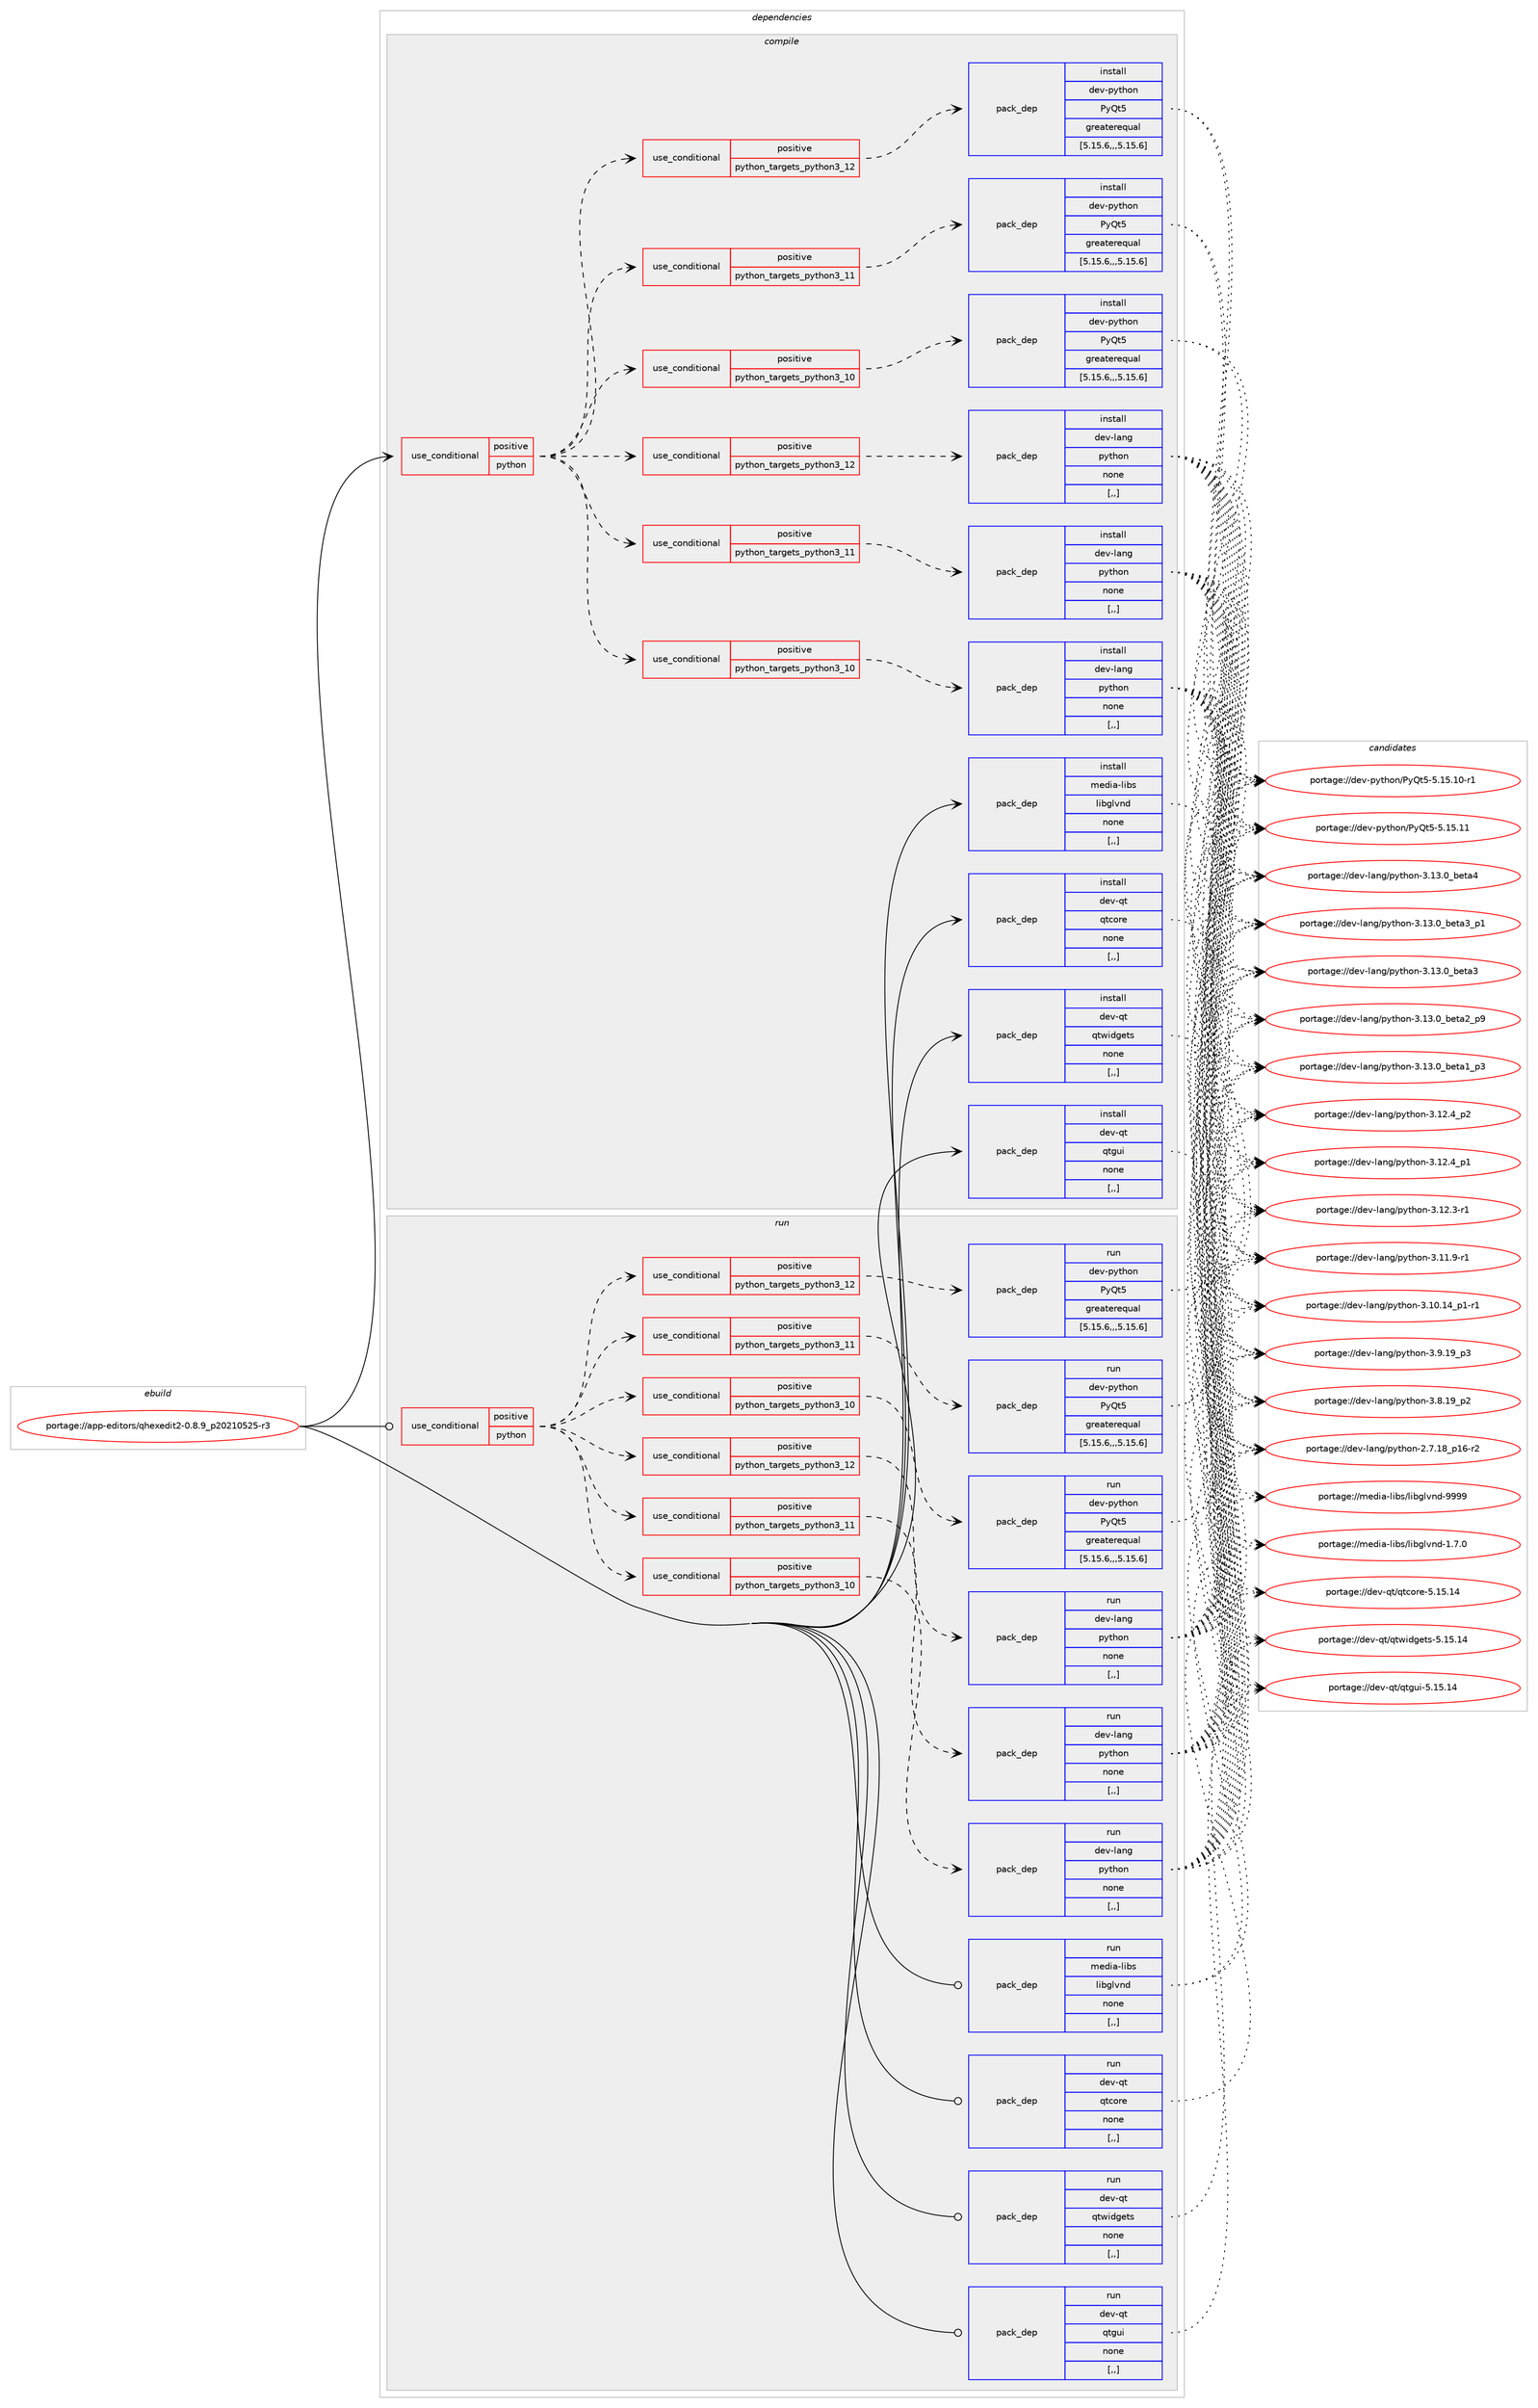 digraph prolog {

# *************
# Graph options
# *************

newrank=true;
concentrate=true;
compound=true;
graph [rankdir=LR,fontname=Helvetica,fontsize=10,ranksep=1.5];#, ranksep=2.5, nodesep=0.2];
edge  [arrowhead=vee];
node  [fontname=Helvetica,fontsize=10];

# **********
# The ebuild
# **********

subgraph cluster_leftcol {
color=gray;
label=<<i>ebuild</i>>;
id [label="portage://app-editors/qhexedit2-0.8.9_p20210525-r3", color=red, width=4, href="../app-editors/qhexedit2-0.8.9_p20210525-r3.svg"];
}

# ****************
# The dependencies
# ****************

subgraph cluster_midcol {
color=gray;
label=<<i>dependencies</i>>;
subgraph cluster_compile {
fillcolor="#eeeeee";
style=filled;
label=<<i>compile</i>>;
subgraph cond5599 {
dependency20417 [label=<<TABLE BORDER="0" CELLBORDER="1" CELLSPACING="0" CELLPADDING="4"><TR><TD ROWSPAN="3" CELLPADDING="10">use_conditional</TD></TR><TR><TD>positive</TD></TR><TR><TD>python</TD></TR></TABLE>>, shape=none, color=red];
subgraph cond5600 {
dependency20418 [label=<<TABLE BORDER="0" CELLBORDER="1" CELLSPACING="0" CELLPADDING="4"><TR><TD ROWSPAN="3" CELLPADDING="10">use_conditional</TD></TR><TR><TD>positive</TD></TR><TR><TD>python_targets_python3_10</TD></TR></TABLE>>, shape=none, color=red];
subgraph pack14691 {
dependency20419 [label=<<TABLE BORDER="0" CELLBORDER="1" CELLSPACING="0" CELLPADDING="4" WIDTH="220"><TR><TD ROWSPAN="6" CELLPADDING="30">pack_dep</TD></TR><TR><TD WIDTH="110">install</TD></TR><TR><TD>dev-lang</TD></TR><TR><TD>python</TD></TR><TR><TD>none</TD></TR><TR><TD>[,,]</TD></TR></TABLE>>, shape=none, color=blue];
}
dependency20418:e -> dependency20419:w [weight=20,style="dashed",arrowhead="vee"];
}
dependency20417:e -> dependency20418:w [weight=20,style="dashed",arrowhead="vee"];
subgraph cond5601 {
dependency20420 [label=<<TABLE BORDER="0" CELLBORDER="1" CELLSPACING="0" CELLPADDING="4"><TR><TD ROWSPAN="3" CELLPADDING="10">use_conditional</TD></TR><TR><TD>positive</TD></TR><TR><TD>python_targets_python3_11</TD></TR></TABLE>>, shape=none, color=red];
subgraph pack14692 {
dependency20421 [label=<<TABLE BORDER="0" CELLBORDER="1" CELLSPACING="0" CELLPADDING="4" WIDTH="220"><TR><TD ROWSPAN="6" CELLPADDING="30">pack_dep</TD></TR><TR><TD WIDTH="110">install</TD></TR><TR><TD>dev-lang</TD></TR><TR><TD>python</TD></TR><TR><TD>none</TD></TR><TR><TD>[,,]</TD></TR></TABLE>>, shape=none, color=blue];
}
dependency20420:e -> dependency20421:w [weight=20,style="dashed",arrowhead="vee"];
}
dependency20417:e -> dependency20420:w [weight=20,style="dashed",arrowhead="vee"];
subgraph cond5602 {
dependency20422 [label=<<TABLE BORDER="0" CELLBORDER="1" CELLSPACING="0" CELLPADDING="4"><TR><TD ROWSPAN="3" CELLPADDING="10">use_conditional</TD></TR><TR><TD>positive</TD></TR><TR><TD>python_targets_python3_12</TD></TR></TABLE>>, shape=none, color=red];
subgraph pack14693 {
dependency20423 [label=<<TABLE BORDER="0" CELLBORDER="1" CELLSPACING="0" CELLPADDING="4" WIDTH="220"><TR><TD ROWSPAN="6" CELLPADDING="30">pack_dep</TD></TR><TR><TD WIDTH="110">install</TD></TR><TR><TD>dev-lang</TD></TR><TR><TD>python</TD></TR><TR><TD>none</TD></TR><TR><TD>[,,]</TD></TR></TABLE>>, shape=none, color=blue];
}
dependency20422:e -> dependency20423:w [weight=20,style="dashed",arrowhead="vee"];
}
dependency20417:e -> dependency20422:w [weight=20,style="dashed",arrowhead="vee"];
subgraph cond5603 {
dependency20424 [label=<<TABLE BORDER="0" CELLBORDER="1" CELLSPACING="0" CELLPADDING="4"><TR><TD ROWSPAN="3" CELLPADDING="10">use_conditional</TD></TR><TR><TD>positive</TD></TR><TR><TD>python_targets_python3_10</TD></TR></TABLE>>, shape=none, color=red];
subgraph pack14694 {
dependency20425 [label=<<TABLE BORDER="0" CELLBORDER="1" CELLSPACING="0" CELLPADDING="4" WIDTH="220"><TR><TD ROWSPAN="6" CELLPADDING="30">pack_dep</TD></TR><TR><TD WIDTH="110">install</TD></TR><TR><TD>dev-python</TD></TR><TR><TD>PyQt5</TD></TR><TR><TD>greaterequal</TD></TR><TR><TD>[5.15.6,,,5.15.6]</TD></TR></TABLE>>, shape=none, color=blue];
}
dependency20424:e -> dependency20425:w [weight=20,style="dashed",arrowhead="vee"];
}
dependency20417:e -> dependency20424:w [weight=20,style="dashed",arrowhead="vee"];
subgraph cond5604 {
dependency20426 [label=<<TABLE BORDER="0" CELLBORDER="1" CELLSPACING="0" CELLPADDING="4"><TR><TD ROWSPAN="3" CELLPADDING="10">use_conditional</TD></TR><TR><TD>positive</TD></TR><TR><TD>python_targets_python3_11</TD></TR></TABLE>>, shape=none, color=red];
subgraph pack14695 {
dependency20427 [label=<<TABLE BORDER="0" CELLBORDER="1" CELLSPACING="0" CELLPADDING="4" WIDTH="220"><TR><TD ROWSPAN="6" CELLPADDING="30">pack_dep</TD></TR><TR><TD WIDTH="110">install</TD></TR><TR><TD>dev-python</TD></TR><TR><TD>PyQt5</TD></TR><TR><TD>greaterequal</TD></TR><TR><TD>[5.15.6,,,5.15.6]</TD></TR></TABLE>>, shape=none, color=blue];
}
dependency20426:e -> dependency20427:w [weight=20,style="dashed",arrowhead="vee"];
}
dependency20417:e -> dependency20426:w [weight=20,style="dashed",arrowhead="vee"];
subgraph cond5605 {
dependency20428 [label=<<TABLE BORDER="0" CELLBORDER="1" CELLSPACING="0" CELLPADDING="4"><TR><TD ROWSPAN="3" CELLPADDING="10">use_conditional</TD></TR><TR><TD>positive</TD></TR><TR><TD>python_targets_python3_12</TD></TR></TABLE>>, shape=none, color=red];
subgraph pack14696 {
dependency20429 [label=<<TABLE BORDER="0" CELLBORDER="1" CELLSPACING="0" CELLPADDING="4" WIDTH="220"><TR><TD ROWSPAN="6" CELLPADDING="30">pack_dep</TD></TR><TR><TD WIDTH="110">install</TD></TR><TR><TD>dev-python</TD></TR><TR><TD>PyQt5</TD></TR><TR><TD>greaterequal</TD></TR><TR><TD>[5.15.6,,,5.15.6]</TD></TR></TABLE>>, shape=none, color=blue];
}
dependency20428:e -> dependency20429:w [weight=20,style="dashed",arrowhead="vee"];
}
dependency20417:e -> dependency20428:w [weight=20,style="dashed",arrowhead="vee"];
}
id:e -> dependency20417:w [weight=20,style="solid",arrowhead="vee"];
subgraph pack14697 {
dependency20430 [label=<<TABLE BORDER="0" CELLBORDER="1" CELLSPACING="0" CELLPADDING="4" WIDTH="220"><TR><TD ROWSPAN="6" CELLPADDING="30">pack_dep</TD></TR><TR><TD WIDTH="110">install</TD></TR><TR><TD>dev-qt</TD></TR><TR><TD>qtcore</TD></TR><TR><TD>none</TD></TR><TR><TD>[,,]</TD></TR></TABLE>>, shape=none, color=blue];
}
id:e -> dependency20430:w [weight=20,style="solid",arrowhead="vee"];
subgraph pack14698 {
dependency20431 [label=<<TABLE BORDER="0" CELLBORDER="1" CELLSPACING="0" CELLPADDING="4" WIDTH="220"><TR><TD ROWSPAN="6" CELLPADDING="30">pack_dep</TD></TR><TR><TD WIDTH="110">install</TD></TR><TR><TD>dev-qt</TD></TR><TR><TD>qtgui</TD></TR><TR><TD>none</TD></TR><TR><TD>[,,]</TD></TR></TABLE>>, shape=none, color=blue];
}
id:e -> dependency20431:w [weight=20,style="solid",arrowhead="vee"];
subgraph pack14699 {
dependency20432 [label=<<TABLE BORDER="0" CELLBORDER="1" CELLSPACING="0" CELLPADDING="4" WIDTH="220"><TR><TD ROWSPAN="6" CELLPADDING="30">pack_dep</TD></TR><TR><TD WIDTH="110">install</TD></TR><TR><TD>dev-qt</TD></TR><TR><TD>qtwidgets</TD></TR><TR><TD>none</TD></TR><TR><TD>[,,]</TD></TR></TABLE>>, shape=none, color=blue];
}
id:e -> dependency20432:w [weight=20,style="solid",arrowhead="vee"];
subgraph pack14700 {
dependency20433 [label=<<TABLE BORDER="0" CELLBORDER="1" CELLSPACING="0" CELLPADDING="4" WIDTH="220"><TR><TD ROWSPAN="6" CELLPADDING="30">pack_dep</TD></TR><TR><TD WIDTH="110">install</TD></TR><TR><TD>media-libs</TD></TR><TR><TD>libglvnd</TD></TR><TR><TD>none</TD></TR><TR><TD>[,,]</TD></TR></TABLE>>, shape=none, color=blue];
}
id:e -> dependency20433:w [weight=20,style="solid",arrowhead="vee"];
}
subgraph cluster_compileandrun {
fillcolor="#eeeeee";
style=filled;
label=<<i>compile and run</i>>;
}
subgraph cluster_run {
fillcolor="#eeeeee";
style=filled;
label=<<i>run</i>>;
subgraph cond5606 {
dependency20434 [label=<<TABLE BORDER="0" CELLBORDER="1" CELLSPACING="0" CELLPADDING="4"><TR><TD ROWSPAN="3" CELLPADDING="10">use_conditional</TD></TR><TR><TD>positive</TD></TR><TR><TD>python</TD></TR></TABLE>>, shape=none, color=red];
subgraph cond5607 {
dependency20435 [label=<<TABLE BORDER="0" CELLBORDER="1" CELLSPACING="0" CELLPADDING="4"><TR><TD ROWSPAN="3" CELLPADDING="10">use_conditional</TD></TR><TR><TD>positive</TD></TR><TR><TD>python_targets_python3_10</TD></TR></TABLE>>, shape=none, color=red];
subgraph pack14701 {
dependency20436 [label=<<TABLE BORDER="0" CELLBORDER="1" CELLSPACING="0" CELLPADDING="4" WIDTH="220"><TR><TD ROWSPAN="6" CELLPADDING="30">pack_dep</TD></TR><TR><TD WIDTH="110">run</TD></TR><TR><TD>dev-lang</TD></TR><TR><TD>python</TD></TR><TR><TD>none</TD></TR><TR><TD>[,,]</TD></TR></TABLE>>, shape=none, color=blue];
}
dependency20435:e -> dependency20436:w [weight=20,style="dashed",arrowhead="vee"];
}
dependency20434:e -> dependency20435:w [weight=20,style="dashed",arrowhead="vee"];
subgraph cond5608 {
dependency20437 [label=<<TABLE BORDER="0" CELLBORDER="1" CELLSPACING="0" CELLPADDING="4"><TR><TD ROWSPAN="3" CELLPADDING="10">use_conditional</TD></TR><TR><TD>positive</TD></TR><TR><TD>python_targets_python3_11</TD></TR></TABLE>>, shape=none, color=red];
subgraph pack14702 {
dependency20438 [label=<<TABLE BORDER="0" CELLBORDER="1" CELLSPACING="0" CELLPADDING="4" WIDTH="220"><TR><TD ROWSPAN="6" CELLPADDING="30">pack_dep</TD></TR><TR><TD WIDTH="110">run</TD></TR><TR><TD>dev-lang</TD></TR><TR><TD>python</TD></TR><TR><TD>none</TD></TR><TR><TD>[,,]</TD></TR></TABLE>>, shape=none, color=blue];
}
dependency20437:e -> dependency20438:w [weight=20,style="dashed",arrowhead="vee"];
}
dependency20434:e -> dependency20437:w [weight=20,style="dashed",arrowhead="vee"];
subgraph cond5609 {
dependency20439 [label=<<TABLE BORDER="0" CELLBORDER="1" CELLSPACING="0" CELLPADDING="4"><TR><TD ROWSPAN="3" CELLPADDING="10">use_conditional</TD></TR><TR><TD>positive</TD></TR><TR><TD>python_targets_python3_12</TD></TR></TABLE>>, shape=none, color=red];
subgraph pack14703 {
dependency20440 [label=<<TABLE BORDER="0" CELLBORDER="1" CELLSPACING="0" CELLPADDING="4" WIDTH="220"><TR><TD ROWSPAN="6" CELLPADDING="30">pack_dep</TD></TR><TR><TD WIDTH="110">run</TD></TR><TR><TD>dev-lang</TD></TR><TR><TD>python</TD></TR><TR><TD>none</TD></TR><TR><TD>[,,]</TD></TR></TABLE>>, shape=none, color=blue];
}
dependency20439:e -> dependency20440:w [weight=20,style="dashed",arrowhead="vee"];
}
dependency20434:e -> dependency20439:w [weight=20,style="dashed",arrowhead="vee"];
subgraph cond5610 {
dependency20441 [label=<<TABLE BORDER="0" CELLBORDER="1" CELLSPACING="0" CELLPADDING="4"><TR><TD ROWSPAN="3" CELLPADDING="10">use_conditional</TD></TR><TR><TD>positive</TD></TR><TR><TD>python_targets_python3_10</TD></TR></TABLE>>, shape=none, color=red];
subgraph pack14704 {
dependency20442 [label=<<TABLE BORDER="0" CELLBORDER="1" CELLSPACING="0" CELLPADDING="4" WIDTH="220"><TR><TD ROWSPAN="6" CELLPADDING="30">pack_dep</TD></TR><TR><TD WIDTH="110">run</TD></TR><TR><TD>dev-python</TD></TR><TR><TD>PyQt5</TD></TR><TR><TD>greaterequal</TD></TR><TR><TD>[5.15.6,,,5.15.6]</TD></TR></TABLE>>, shape=none, color=blue];
}
dependency20441:e -> dependency20442:w [weight=20,style="dashed",arrowhead="vee"];
}
dependency20434:e -> dependency20441:w [weight=20,style="dashed",arrowhead="vee"];
subgraph cond5611 {
dependency20443 [label=<<TABLE BORDER="0" CELLBORDER="1" CELLSPACING="0" CELLPADDING="4"><TR><TD ROWSPAN="3" CELLPADDING="10">use_conditional</TD></TR><TR><TD>positive</TD></TR><TR><TD>python_targets_python3_11</TD></TR></TABLE>>, shape=none, color=red];
subgraph pack14705 {
dependency20444 [label=<<TABLE BORDER="0" CELLBORDER="1" CELLSPACING="0" CELLPADDING="4" WIDTH="220"><TR><TD ROWSPAN="6" CELLPADDING="30">pack_dep</TD></TR><TR><TD WIDTH="110">run</TD></TR><TR><TD>dev-python</TD></TR><TR><TD>PyQt5</TD></TR><TR><TD>greaterequal</TD></TR><TR><TD>[5.15.6,,,5.15.6]</TD></TR></TABLE>>, shape=none, color=blue];
}
dependency20443:e -> dependency20444:w [weight=20,style="dashed",arrowhead="vee"];
}
dependency20434:e -> dependency20443:w [weight=20,style="dashed",arrowhead="vee"];
subgraph cond5612 {
dependency20445 [label=<<TABLE BORDER="0" CELLBORDER="1" CELLSPACING="0" CELLPADDING="4"><TR><TD ROWSPAN="3" CELLPADDING="10">use_conditional</TD></TR><TR><TD>positive</TD></TR><TR><TD>python_targets_python3_12</TD></TR></TABLE>>, shape=none, color=red];
subgraph pack14706 {
dependency20446 [label=<<TABLE BORDER="0" CELLBORDER="1" CELLSPACING="0" CELLPADDING="4" WIDTH="220"><TR><TD ROWSPAN="6" CELLPADDING="30">pack_dep</TD></TR><TR><TD WIDTH="110">run</TD></TR><TR><TD>dev-python</TD></TR><TR><TD>PyQt5</TD></TR><TR><TD>greaterequal</TD></TR><TR><TD>[5.15.6,,,5.15.6]</TD></TR></TABLE>>, shape=none, color=blue];
}
dependency20445:e -> dependency20446:w [weight=20,style="dashed",arrowhead="vee"];
}
dependency20434:e -> dependency20445:w [weight=20,style="dashed",arrowhead="vee"];
}
id:e -> dependency20434:w [weight=20,style="solid",arrowhead="odot"];
subgraph pack14707 {
dependency20447 [label=<<TABLE BORDER="0" CELLBORDER="1" CELLSPACING="0" CELLPADDING="4" WIDTH="220"><TR><TD ROWSPAN="6" CELLPADDING="30">pack_dep</TD></TR><TR><TD WIDTH="110">run</TD></TR><TR><TD>dev-qt</TD></TR><TR><TD>qtcore</TD></TR><TR><TD>none</TD></TR><TR><TD>[,,]</TD></TR></TABLE>>, shape=none, color=blue];
}
id:e -> dependency20447:w [weight=20,style="solid",arrowhead="odot"];
subgraph pack14708 {
dependency20448 [label=<<TABLE BORDER="0" CELLBORDER="1" CELLSPACING="0" CELLPADDING="4" WIDTH="220"><TR><TD ROWSPAN="6" CELLPADDING="30">pack_dep</TD></TR><TR><TD WIDTH="110">run</TD></TR><TR><TD>dev-qt</TD></TR><TR><TD>qtgui</TD></TR><TR><TD>none</TD></TR><TR><TD>[,,]</TD></TR></TABLE>>, shape=none, color=blue];
}
id:e -> dependency20448:w [weight=20,style="solid",arrowhead="odot"];
subgraph pack14709 {
dependency20449 [label=<<TABLE BORDER="0" CELLBORDER="1" CELLSPACING="0" CELLPADDING="4" WIDTH="220"><TR><TD ROWSPAN="6" CELLPADDING="30">pack_dep</TD></TR><TR><TD WIDTH="110">run</TD></TR><TR><TD>dev-qt</TD></TR><TR><TD>qtwidgets</TD></TR><TR><TD>none</TD></TR><TR><TD>[,,]</TD></TR></TABLE>>, shape=none, color=blue];
}
id:e -> dependency20449:w [weight=20,style="solid",arrowhead="odot"];
subgraph pack14710 {
dependency20450 [label=<<TABLE BORDER="0" CELLBORDER="1" CELLSPACING="0" CELLPADDING="4" WIDTH="220"><TR><TD ROWSPAN="6" CELLPADDING="30">pack_dep</TD></TR><TR><TD WIDTH="110">run</TD></TR><TR><TD>media-libs</TD></TR><TR><TD>libglvnd</TD></TR><TR><TD>none</TD></TR><TR><TD>[,,]</TD></TR></TABLE>>, shape=none, color=blue];
}
id:e -> dependency20450:w [weight=20,style="solid",arrowhead="odot"];
}
}

# **************
# The candidates
# **************

subgraph cluster_choices {
rank=same;
color=gray;
label=<<i>candidates</i>>;

subgraph choice14691 {
color=black;
nodesep=1;
choice1001011184510897110103471121211161041111104551464951464895981011169752 [label="portage://dev-lang/python-3.13.0_beta4", color=red, width=4,href="../dev-lang/python-3.13.0_beta4.svg"];
choice10010111845108971101034711212111610411111045514649514648959810111697519511249 [label="portage://dev-lang/python-3.13.0_beta3_p1", color=red, width=4,href="../dev-lang/python-3.13.0_beta3_p1.svg"];
choice1001011184510897110103471121211161041111104551464951464895981011169751 [label="portage://dev-lang/python-3.13.0_beta3", color=red, width=4,href="../dev-lang/python-3.13.0_beta3.svg"];
choice10010111845108971101034711212111610411111045514649514648959810111697509511257 [label="portage://dev-lang/python-3.13.0_beta2_p9", color=red, width=4,href="../dev-lang/python-3.13.0_beta2_p9.svg"];
choice10010111845108971101034711212111610411111045514649514648959810111697499511251 [label="portage://dev-lang/python-3.13.0_beta1_p3", color=red, width=4,href="../dev-lang/python-3.13.0_beta1_p3.svg"];
choice100101118451089711010347112121116104111110455146495046529511250 [label="portage://dev-lang/python-3.12.4_p2", color=red, width=4,href="../dev-lang/python-3.12.4_p2.svg"];
choice100101118451089711010347112121116104111110455146495046529511249 [label="portage://dev-lang/python-3.12.4_p1", color=red, width=4,href="../dev-lang/python-3.12.4_p1.svg"];
choice100101118451089711010347112121116104111110455146495046514511449 [label="portage://dev-lang/python-3.12.3-r1", color=red, width=4,href="../dev-lang/python-3.12.3-r1.svg"];
choice100101118451089711010347112121116104111110455146494946574511449 [label="portage://dev-lang/python-3.11.9-r1", color=red, width=4,href="../dev-lang/python-3.11.9-r1.svg"];
choice100101118451089711010347112121116104111110455146494846495295112494511449 [label="portage://dev-lang/python-3.10.14_p1-r1", color=red, width=4,href="../dev-lang/python-3.10.14_p1-r1.svg"];
choice100101118451089711010347112121116104111110455146574649579511251 [label="portage://dev-lang/python-3.9.19_p3", color=red, width=4,href="../dev-lang/python-3.9.19_p3.svg"];
choice100101118451089711010347112121116104111110455146564649579511250 [label="portage://dev-lang/python-3.8.19_p2", color=red, width=4,href="../dev-lang/python-3.8.19_p2.svg"];
choice100101118451089711010347112121116104111110455046554649569511249544511450 [label="portage://dev-lang/python-2.7.18_p16-r2", color=red, width=4,href="../dev-lang/python-2.7.18_p16-r2.svg"];
dependency20419:e -> choice1001011184510897110103471121211161041111104551464951464895981011169752:w [style=dotted,weight="100"];
dependency20419:e -> choice10010111845108971101034711212111610411111045514649514648959810111697519511249:w [style=dotted,weight="100"];
dependency20419:e -> choice1001011184510897110103471121211161041111104551464951464895981011169751:w [style=dotted,weight="100"];
dependency20419:e -> choice10010111845108971101034711212111610411111045514649514648959810111697509511257:w [style=dotted,weight="100"];
dependency20419:e -> choice10010111845108971101034711212111610411111045514649514648959810111697499511251:w [style=dotted,weight="100"];
dependency20419:e -> choice100101118451089711010347112121116104111110455146495046529511250:w [style=dotted,weight="100"];
dependency20419:e -> choice100101118451089711010347112121116104111110455146495046529511249:w [style=dotted,weight="100"];
dependency20419:e -> choice100101118451089711010347112121116104111110455146495046514511449:w [style=dotted,weight="100"];
dependency20419:e -> choice100101118451089711010347112121116104111110455146494946574511449:w [style=dotted,weight="100"];
dependency20419:e -> choice100101118451089711010347112121116104111110455146494846495295112494511449:w [style=dotted,weight="100"];
dependency20419:e -> choice100101118451089711010347112121116104111110455146574649579511251:w [style=dotted,weight="100"];
dependency20419:e -> choice100101118451089711010347112121116104111110455146564649579511250:w [style=dotted,weight="100"];
dependency20419:e -> choice100101118451089711010347112121116104111110455046554649569511249544511450:w [style=dotted,weight="100"];
}
subgraph choice14692 {
color=black;
nodesep=1;
choice1001011184510897110103471121211161041111104551464951464895981011169752 [label="portage://dev-lang/python-3.13.0_beta4", color=red, width=4,href="../dev-lang/python-3.13.0_beta4.svg"];
choice10010111845108971101034711212111610411111045514649514648959810111697519511249 [label="portage://dev-lang/python-3.13.0_beta3_p1", color=red, width=4,href="../dev-lang/python-3.13.0_beta3_p1.svg"];
choice1001011184510897110103471121211161041111104551464951464895981011169751 [label="portage://dev-lang/python-3.13.0_beta3", color=red, width=4,href="../dev-lang/python-3.13.0_beta3.svg"];
choice10010111845108971101034711212111610411111045514649514648959810111697509511257 [label="portage://dev-lang/python-3.13.0_beta2_p9", color=red, width=4,href="../dev-lang/python-3.13.0_beta2_p9.svg"];
choice10010111845108971101034711212111610411111045514649514648959810111697499511251 [label="portage://dev-lang/python-3.13.0_beta1_p3", color=red, width=4,href="../dev-lang/python-3.13.0_beta1_p3.svg"];
choice100101118451089711010347112121116104111110455146495046529511250 [label="portage://dev-lang/python-3.12.4_p2", color=red, width=4,href="../dev-lang/python-3.12.4_p2.svg"];
choice100101118451089711010347112121116104111110455146495046529511249 [label="portage://dev-lang/python-3.12.4_p1", color=red, width=4,href="../dev-lang/python-3.12.4_p1.svg"];
choice100101118451089711010347112121116104111110455146495046514511449 [label="portage://dev-lang/python-3.12.3-r1", color=red, width=4,href="../dev-lang/python-3.12.3-r1.svg"];
choice100101118451089711010347112121116104111110455146494946574511449 [label="portage://dev-lang/python-3.11.9-r1", color=red, width=4,href="../dev-lang/python-3.11.9-r1.svg"];
choice100101118451089711010347112121116104111110455146494846495295112494511449 [label="portage://dev-lang/python-3.10.14_p1-r1", color=red, width=4,href="../dev-lang/python-3.10.14_p1-r1.svg"];
choice100101118451089711010347112121116104111110455146574649579511251 [label="portage://dev-lang/python-3.9.19_p3", color=red, width=4,href="../dev-lang/python-3.9.19_p3.svg"];
choice100101118451089711010347112121116104111110455146564649579511250 [label="portage://dev-lang/python-3.8.19_p2", color=red, width=4,href="../dev-lang/python-3.8.19_p2.svg"];
choice100101118451089711010347112121116104111110455046554649569511249544511450 [label="portage://dev-lang/python-2.7.18_p16-r2", color=red, width=4,href="../dev-lang/python-2.7.18_p16-r2.svg"];
dependency20421:e -> choice1001011184510897110103471121211161041111104551464951464895981011169752:w [style=dotted,weight="100"];
dependency20421:e -> choice10010111845108971101034711212111610411111045514649514648959810111697519511249:w [style=dotted,weight="100"];
dependency20421:e -> choice1001011184510897110103471121211161041111104551464951464895981011169751:w [style=dotted,weight="100"];
dependency20421:e -> choice10010111845108971101034711212111610411111045514649514648959810111697509511257:w [style=dotted,weight="100"];
dependency20421:e -> choice10010111845108971101034711212111610411111045514649514648959810111697499511251:w [style=dotted,weight="100"];
dependency20421:e -> choice100101118451089711010347112121116104111110455146495046529511250:w [style=dotted,weight="100"];
dependency20421:e -> choice100101118451089711010347112121116104111110455146495046529511249:w [style=dotted,weight="100"];
dependency20421:e -> choice100101118451089711010347112121116104111110455146495046514511449:w [style=dotted,weight="100"];
dependency20421:e -> choice100101118451089711010347112121116104111110455146494946574511449:w [style=dotted,weight="100"];
dependency20421:e -> choice100101118451089711010347112121116104111110455146494846495295112494511449:w [style=dotted,weight="100"];
dependency20421:e -> choice100101118451089711010347112121116104111110455146574649579511251:w [style=dotted,weight="100"];
dependency20421:e -> choice100101118451089711010347112121116104111110455146564649579511250:w [style=dotted,weight="100"];
dependency20421:e -> choice100101118451089711010347112121116104111110455046554649569511249544511450:w [style=dotted,weight="100"];
}
subgraph choice14693 {
color=black;
nodesep=1;
choice1001011184510897110103471121211161041111104551464951464895981011169752 [label="portage://dev-lang/python-3.13.0_beta4", color=red, width=4,href="../dev-lang/python-3.13.0_beta4.svg"];
choice10010111845108971101034711212111610411111045514649514648959810111697519511249 [label="portage://dev-lang/python-3.13.0_beta3_p1", color=red, width=4,href="../dev-lang/python-3.13.0_beta3_p1.svg"];
choice1001011184510897110103471121211161041111104551464951464895981011169751 [label="portage://dev-lang/python-3.13.0_beta3", color=red, width=4,href="../dev-lang/python-3.13.0_beta3.svg"];
choice10010111845108971101034711212111610411111045514649514648959810111697509511257 [label="portage://dev-lang/python-3.13.0_beta2_p9", color=red, width=4,href="../dev-lang/python-3.13.0_beta2_p9.svg"];
choice10010111845108971101034711212111610411111045514649514648959810111697499511251 [label="portage://dev-lang/python-3.13.0_beta1_p3", color=red, width=4,href="../dev-lang/python-3.13.0_beta1_p3.svg"];
choice100101118451089711010347112121116104111110455146495046529511250 [label="portage://dev-lang/python-3.12.4_p2", color=red, width=4,href="../dev-lang/python-3.12.4_p2.svg"];
choice100101118451089711010347112121116104111110455146495046529511249 [label="portage://dev-lang/python-3.12.4_p1", color=red, width=4,href="../dev-lang/python-3.12.4_p1.svg"];
choice100101118451089711010347112121116104111110455146495046514511449 [label="portage://dev-lang/python-3.12.3-r1", color=red, width=4,href="../dev-lang/python-3.12.3-r1.svg"];
choice100101118451089711010347112121116104111110455146494946574511449 [label="portage://dev-lang/python-3.11.9-r1", color=red, width=4,href="../dev-lang/python-3.11.9-r1.svg"];
choice100101118451089711010347112121116104111110455146494846495295112494511449 [label="portage://dev-lang/python-3.10.14_p1-r1", color=red, width=4,href="../dev-lang/python-3.10.14_p1-r1.svg"];
choice100101118451089711010347112121116104111110455146574649579511251 [label="portage://dev-lang/python-3.9.19_p3", color=red, width=4,href="../dev-lang/python-3.9.19_p3.svg"];
choice100101118451089711010347112121116104111110455146564649579511250 [label="portage://dev-lang/python-3.8.19_p2", color=red, width=4,href="../dev-lang/python-3.8.19_p2.svg"];
choice100101118451089711010347112121116104111110455046554649569511249544511450 [label="portage://dev-lang/python-2.7.18_p16-r2", color=red, width=4,href="../dev-lang/python-2.7.18_p16-r2.svg"];
dependency20423:e -> choice1001011184510897110103471121211161041111104551464951464895981011169752:w [style=dotted,weight="100"];
dependency20423:e -> choice10010111845108971101034711212111610411111045514649514648959810111697519511249:w [style=dotted,weight="100"];
dependency20423:e -> choice1001011184510897110103471121211161041111104551464951464895981011169751:w [style=dotted,weight="100"];
dependency20423:e -> choice10010111845108971101034711212111610411111045514649514648959810111697509511257:w [style=dotted,weight="100"];
dependency20423:e -> choice10010111845108971101034711212111610411111045514649514648959810111697499511251:w [style=dotted,weight="100"];
dependency20423:e -> choice100101118451089711010347112121116104111110455146495046529511250:w [style=dotted,weight="100"];
dependency20423:e -> choice100101118451089711010347112121116104111110455146495046529511249:w [style=dotted,weight="100"];
dependency20423:e -> choice100101118451089711010347112121116104111110455146495046514511449:w [style=dotted,weight="100"];
dependency20423:e -> choice100101118451089711010347112121116104111110455146494946574511449:w [style=dotted,weight="100"];
dependency20423:e -> choice100101118451089711010347112121116104111110455146494846495295112494511449:w [style=dotted,weight="100"];
dependency20423:e -> choice100101118451089711010347112121116104111110455146574649579511251:w [style=dotted,weight="100"];
dependency20423:e -> choice100101118451089711010347112121116104111110455146564649579511250:w [style=dotted,weight="100"];
dependency20423:e -> choice100101118451089711010347112121116104111110455046554649569511249544511450:w [style=dotted,weight="100"];
}
subgraph choice14694 {
color=black;
nodesep=1;
choice10010111845112121116104111110478012181116534553464953464949 [label="portage://dev-python/PyQt5-5.15.11", color=red, width=4,href="../dev-python/PyQt5-5.15.11.svg"];
choice100101118451121211161041111104780121811165345534649534649484511449 [label="portage://dev-python/PyQt5-5.15.10-r1", color=red, width=4,href="../dev-python/PyQt5-5.15.10-r1.svg"];
dependency20425:e -> choice10010111845112121116104111110478012181116534553464953464949:w [style=dotted,weight="100"];
dependency20425:e -> choice100101118451121211161041111104780121811165345534649534649484511449:w [style=dotted,weight="100"];
}
subgraph choice14695 {
color=black;
nodesep=1;
choice10010111845112121116104111110478012181116534553464953464949 [label="portage://dev-python/PyQt5-5.15.11", color=red, width=4,href="../dev-python/PyQt5-5.15.11.svg"];
choice100101118451121211161041111104780121811165345534649534649484511449 [label="portage://dev-python/PyQt5-5.15.10-r1", color=red, width=4,href="../dev-python/PyQt5-5.15.10-r1.svg"];
dependency20427:e -> choice10010111845112121116104111110478012181116534553464953464949:w [style=dotted,weight="100"];
dependency20427:e -> choice100101118451121211161041111104780121811165345534649534649484511449:w [style=dotted,weight="100"];
}
subgraph choice14696 {
color=black;
nodesep=1;
choice10010111845112121116104111110478012181116534553464953464949 [label="portage://dev-python/PyQt5-5.15.11", color=red, width=4,href="../dev-python/PyQt5-5.15.11.svg"];
choice100101118451121211161041111104780121811165345534649534649484511449 [label="portage://dev-python/PyQt5-5.15.10-r1", color=red, width=4,href="../dev-python/PyQt5-5.15.10-r1.svg"];
dependency20429:e -> choice10010111845112121116104111110478012181116534553464953464949:w [style=dotted,weight="100"];
dependency20429:e -> choice100101118451121211161041111104780121811165345534649534649484511449:w [style=dotted,weight="100"];
}
subgraph choice14697 {
color=black;
nodesep=1;
choice1001011184511311647113116991111141014553464953464952 [label="portage://dev-qt/qtcore-5.15.14", color=red, width=4,href="../dev-qt/qtcore-5.15.14.svg"];
dependency20430:e -> choice1001011184511311647113116991111141014553464953464952:w [style=dotted,weight="100"];
}
subgraph choice14698 {
color=black;
nodesep=1;
choice10010111845113116471131161031171054553464953464952 [label="portage://dev-qt/qtgui-5.15.14", color=red, width=4,href="../dev-qt/qtgui-5.15.14.svg"];
dependency20431:e -> choice10010111845113116471131161031171054553464953464952:w [style=dotted,weight="100"];
}
subgraph choice14699 {
color=black;
nodesep=1;
choice10010111845113116471131161191051001031011161154553464953464952 [label="portage://dev-qt/qtwidgets-5.15.14", color=red, width=4,href="../dev-qt/qtwidgets-5.15.14.svg"];
dependency20432:e -> choice10010111845113116471131161191051001031011161154553464953464952:w [style=dotted,weight="100"];
}
subgraph choice14700 {
color=black;
nodesep=1;
choice10910110010597451081059811547108105981031081181101004557575757 [label="portage://media-libs/libglvnd-9999", color=red, width=4,href="../media-libs/libglvnd-9999.svg"];
choice1091011001059745108105981154710810598103108118110100454946554648 [label="portage://media-libs/libglvnd-1.7.0", color=red, width=4,href="../media-libs/libglvnd-1.7.0.svg"];
dependency20433:e -> choice10910110010597451081059811547108105981031081181101004557575757:w [style=dotted,weight="100"];
dependency20433:e -> choice1091011001059745108105981154710810598103108118110100454946554648:w [style=dotted,weight="100"];
}
subgraph choice14701 {
color=black;
nodesep=1;
choice1001011184510897110103471121211161041111104551464951464895981011169752 [label="portage://dev-lang/python-3.13.0_beta4", color=red, width=4,href="../dev-lang/python-3.13.0_beta4.svg"];
choice10010111845108971101034711212111610411111045514649514648959810111697519511249 [label="portage://dev-lang/python-3.13.0_beta3_p1", color=red, width=4,href="../dev-lang/python-3.13.0_beta3_p1.svg"];
choice1001011184510897110103471121211161041111104551464951464895981011169751 [label="portage://dev-lang/python-3.13.0_beta3", color=red, width=4,href="../dev-lang/python-3.13.0_beta3.svg"];
choice10010111845108971101034711212111610411111045514649514648959810111697509511257 [label="portage://dev-lang/python-3.13.0_beta2_p9", color=red, width=4,href="../dev-lang/python-3.13.0_beta2_p9.svg"];
choice10010111845108971101034711212111610411111045514649514648959810111697499511251 [label="portage://dev-lang/python-3.13.0_beta1_p3", color=red, width=4,href="../dev-lang/python-3.13.0_beta1_p3.svg"];
choice100101118451089711010347112121116104111110455146495046529511250 [label="portage://dev-lang/python-3.12.4_p2", color=red, width=4,href="../dev-lang/python-3.12.4_p2.svg"];
choice100101118451089711010347112121116104111110455146495046529511249 [label="portage://dev-lang/python-3.12.4_p1", color=red, width=4,href="../dev-lang/python-3.12.4_p1.svg"];
choice100101118451089711010347112121116104111110455146495046514511449 [label="portage://dev-lang/python-3.12.3-r1", color=red, width=4,href="../dev-lang/python-3.12.3-r1.svg"];
choice100101118451089711010347112121116104111110455146494946574511449 [label="portage://dev-lang/python-3.11.9-r1", color=red, width=4,href="../dev-lang/python-3.11.9-r1.svg"];
choice100101118451089711010347112121116104111110455146494846495295112494511449 [label="portage://dev-lang/python-3.10.14_p1-r1", color=red, width=4,href="../dev-lang/python-3.10.14_p1-r1.svg"];
choice100101118451089711010347112121116104111110455146574649579511251 [label="portage://dev-lang/python-3.9.19_p3", color=red, width=4,href="../dev-lang/python-3.9.19_p3.svg"];
choice100101118451089711010347112121116104111110455146564649579511250 [label="portage://dev-lang/python-3.8.19_p2", color=red, width=4,href="../dev-lang/python-3.8.19_p2.svg"];
choice100101118451089711010347112121116104111110455046554649569511249544511450 [label="portage://dev-lang/python-2.7.18_p16-r2", color=red, width=4,href="../dev-lang/python-2.7.18_p16-r2.svg"];
dependency20436:e -> choice1001011184510897110103471121211161041111104551464951464895981011169752:w [style=dotted,weight="100"];
dependency20436:e -> choice10010111845108971101034711212111610411111045514649514648959810111697519511249:w [style=dotted,weight="100"];
dependency20436:e -> choice1001011184510897110103471121211161041111104551464951464895981011169751:w [style=dotted,weight="100"];
dependency20436:e -> choice10010111845108971101034711212111610411111045514649514648959810111697509511257:w [style=dotted,weight="100"];
dependency20436:e -> choice10010111845108971101034711212111610411111045514649514648959810111697499511251:w [style=dotted,weight="100"];
dependency20436:e -> choice100101118451089711010347112121116104111110455146495046529511250:w [style=dotted,weight="100"];
dependency20436:e -> choice100101118451089711010347112121116104111110455146495046529511249:w [style=dotted,weight="100"];
dependency20436:e -> choice100101118451089711010347112121116104111110455146495046514511449:w [style=dotted,weight="100"];
dependency20436:e -> choice100101118451089711010347112121116104111110455146494946574511449:w [style=dotted,weight="100"];
dependency20436:e -> choice100101118451089711010347112121116104111110455146494846495295112494511449:w [style=dotted,weight="100"];
dependency20436:e -> choice100101118451089711010347112121116104111110455146574649579511251:w [style=dotted,weight="100"];
dependency20436:e -> choice100101118451089711010347112121116104111110455146564649579511250:w [style=dotted,weight="100"];
dependency20436:e -> choice100101118451089711010347112121116104111110455046554649569511249544511450:w [style=dotted,weight="100"];
}
subgraph choice14702 {
color=black;
nodesep=1;
choice1001011184510897110103471121211161041111104551464951464895981011169752 [label="portage://dev-lang/python-3.13.0_beta4", color=red, width=4,href="../dev-lang/python-3.13.0_beta4.svg"];
choice10010111845108971101034711212111610411111045514649514648959810111697519511249 [label="portage://dev-lang/python-3.13.0_beta3_p1", color=red, width=4,href="../dev-lang/python-3.13.0_beta3_p1.svg"];
choice1001011184510897110103471121211161041111104551464951464895981011169751 [label="portage://dev-lang/python-3.13.0_beta3", color=red, width=4,href="../dev-lang/python-3.13.0_beta3.svg"];
choice10010111845108971101034711212111610411111045514649514648959810111697509511257 [label="portage://dev-lang/python-3.13.0_beta2_p9", color=red, width=4,href="../dev-lang/python-3.13.0_beta2_p9.svg"];
choice10010111845108971101034711212111610411111045514649514648959810111697499511251 [label="portage://dev-lang/python-3.13.0_beta1_p3", color=red, width=4,href="../dev-lang/python-3.13.0_beta1_p3.svg"];
choice100101118451089711010347112121116104111110455146495046529511250 [label="portage://dev-lang/python-3.12.4_p2", color=red, width=4,href="../dev-lang/python-3.12.4_p2.svg"];
choice100101118451089711010347112121116104111110455146495046529511249 [label="portage://dev-lang/python-3.12.4_p1", color=red, width=4,href="../dev-lang/python-3.12.4_p1.svg"];
choice100101118451089711010347112121116104111110455146495046514511449 [label="portage://dev-lang/python-3.12.3-r1", color=red, width=4,href="../dev-lang/python-3.12.3-r1.svg"];
choice100101118451089711010347112121116104111110455146494946574511449 [label="portage://dev-lang/python-3.11.9-r1", color=red, width=4,href="../dev-lang/python-3.11.9-r1.svg"];
choice100101118451089711010347112121116104111110455146494846495295112494511449 [label="portage://dev-lang/python-3.10.14_p1-r1", color=red, width=4,href="../dev-lang/python-3.10.14_p1-r1.svg"];
choice100101118451089711010347112121116104111110455146574649579511251 [label="portage://dev-lang/python-3.9.19_p3", color=red, width=4,href="../dev-lang/python-3.9.19_p3.svg"];
choice100101118451089711010347112121116104111110455146564649579511250 [label="portage://dev-lang/python-3.8.19_p2", color=red, width=4,href="../dev-lang/python-3.8.19_p2.svg"];
choice100101118451089711010347112121116104111110455046554649569511249544511450 [label="portage://dev-lang/python-2.7.18_p16-r2", color=red, width=4,href="../dev-lang/python-2.7.18_p16-r2.svg"];
dependency20438:e -> choice1001011184510897110103471121211161041111104551464951464895981011169752:w [style=dotted,weight="100"];
dependency20438:e -> choice10010111845108971101034711212111610411111045514649514648959810111697519511249:w [style=dotted,weight="100"];
dependency20438:e -> choice1001011184510897110103471121211161041111104551464951464895981011169751:w [style=dotted,weight="100"];
dependency20438:e -> choice10010111845108971101034711212111610411111045514649514648959810111697509511257:w [style=dotted,weight="100"];
dependency20438:e -> choice10010111845108971101034711212111610411111045514649514648959810111697499511251:w [style=dotted,weight="100"];
dependency20438:e -> choice100101118451089711010347112121116104111110455146495046529511250:w [style=dotted,weight="100"];
dependency20438:e -> choice100101118451089711010347112121116104111110455146495046529511249:w [style=dotted,weight="100"];
dependency20438:e -> choice100101118451089711010347112121116104111110455146495046514511449:w [style=dotted,weight="100"];
dependency20438:e -> choice100101118451089711010347112121116104111110455146494946574511449:w [style=dotted,weight="100"];
dependency20438:e -> choice100101118451089711010347112121116104111110455146494846495295112494511449:w [style=dotted,weight="100"];
dependency20438:e -> choice100101118451089711010347112121116104111110455146574649579511251:w [style=dotted,weight="100"];
dependency20438:e -> choice100101118451089711010347112121116104111110455146564649579511250:w [style=dotted,weight="100"];
dependency20438:e -> choice100101118451089711010347112121116104111110455046554649569511249544511450:w [style=dotted,weight="100"];
}
subgraph choice14703 {
color=black;
nodesep=1;
choice1001011184510897110103471121211161041111104551464951464895981011169752 [label="portage://dev-lang/python-3.13.0_beta4", color=red, width=4,href="../dev-lang/python-3.13.0_beta4.svg"];
choice10010111845108971101034711212111610411111045514649514648959810111697519511249 [label="portage://dev-lang/python-3.13.0_beta3_p1", color=red, width=4,href="../dev-lang/python-3.13.0_beta3_p1.svg"];
choice1001011184510897110103471121211161041111104551464951464895981011169751 [label="portage://dev-lang/python-3.13.0_beta3", color=red, width=4,href="../dev-lang/python-3.13.0_beta3.svg"];
choice10010111845108971101034711212111610411111045514649514648959810111697509511257 [label="portage://dev-lang/python-3.13.0_beta2_p9", color=red, width=4,href="../dev-lang/python-3.13.0_beta2_p9.svg"];
choice10010111845108971101034711212111610411111045514649514648959810111697499511251 [label="portage://dev-lang/python-3.13.0_beta1_p3", color=red, width=4,href="../dev-lang/python-3.13.0_beta1_p3.svg"];
choice100101118451089711010347112121116104111110455146495046529511250 [label="portage://dev-lang/python-3.12.4_p2", color=red, width=4,href="../dev-lang/python-3.12.4_p2.svg"];
choice100101118451089711010347112121116104111110455146495046529511249 [label="portage://dev-lang/python-3.12.4_p1", color=red, width=4,href="../dev-lang/python-3.12.4_p1.svg"];
choice100101118451089711010347112121116104111110455146495046514511449 [label="portage://dev-lang/python-3.12.3-r1", color=red, width=4,href="../dev-lang/python-3.12.3-r1.svg"];
choice100101118451089711010347112121116104111110455146494946574511449 [label="portage://dev-lang/python-3.11.9-r1", color=red, width=4,href="../dev-lang/python-3.11.9-r1.svg"];
choice100101118451089711010347112121116104111110455146494846495295112494511449 [label="portage://dev-lang/python-3.10.14_p1-r1", color=red, width=4,href="../dev-lang/python-3.10.14_p1-r1.svg"];
choice100101118451089711010347112121116104111110455146574649579511251 [label="portage://dev-lang/python-3.9.19_p3", color=red, width=4,href="../dev-lang/python-3.9.19_p3.svg"];
choice100101118451089711010347112121116104111110455146564649579511250 [label="portage://dev-lang/python-3.8.19_p2", color=red, width=4,href="../dev-lang/python-3.8.19_p2.svg"];
choice100101118451089711010347112121116104111110455046554649569511249544511450 [label="portage://dev-lang/python-2.7.18_p16-r2", color=red, width=4,href="../dev-lang/python-2.7.18_p16-r2.svg"];
dependency20440:e -> choice1001011184510897110103471121211161041111104551464951464895981011169752:w [style=dotted,weight="100"];
dependency20440:e -> choice10010111845108971101034711212111610411111045514649514648959810111697519511249:w [style=dotted,weight="100"];
dependency20440:e -> choice1001011184510897110103471121211161041111104551464951464895981011169751:w [style=dotted,weight="100"];
dependency20440:e -> choice10010111845108971101034711212111610411111045514649514648959810111697509511257:w [style=dotted,weight="100"];
dependency20440:e -> choice10010111845108971101034711212111610411111045514649514648959810111697499511251:w [style=dotted,weight="100"];
dependency20440:e -> choice100101118451089711010347112121116104111110455146495046529511250:w [style=dotted,weight="100"];
dependency20440:e -> choice100101118451089711010347112121116104111110455146495046529511249:w [style=dotted,weight="100"];
dependency20440:e -> choice100101118451089711010347112121116104111110455146495046514511449:w [style=dotted,weight="100"];
dependency20440:e -> choice100101118451089711010347112121116104111110455146494946574511449:w [style=dotted,weight="100"];
dependency20440:e -> choice100101118451089711010347112121116104111110455146494846495295112494511449:w [style=dotted,weight="100"];
dependency20440:e -> choice100101118451089711010347112121116104111110455146574649579511251:w [style=dotted,weight="100"];
dependency20440:e -> choice100101118451089711010347112121116104111110455146564649579511250:w [style=dotted,weight="100"];
dependency20440:e -> choice100101118451089711010347112121116104111110455046554649569511249544511450:w [style=dotted,weight="100"];
}
subgraph choice14704 {
color=black;
nodesep=1;
choice10010111845112121116104111110478012181116534553464953464949 [label="portage://dev-python/PyQt5-5.15.11", color=red, width=4,href="../dev-python/PyQt5-5.15.11.svg"];
choice100101118451121211161041111104780121811165345534649534649484511449 [label="portage://dev-python/PyQt5-5.15.10-r1", color=red, width=4,href="../dev-python/PyQt5-5.15.10-r1.svg"];
dependency20442:e -> choice10010111845112121116104111110478012181116534553464953464949:w [style=dotted,weight="100"];
dependency20442:e -> choice100101118451121211161041111104780121811165345534649534649484511449:w [style=dotted,weight="100"];
}
subgraph choice14705 {
color=black;
nodesep=1;
choice10010111845112121116104111110478012181116534553464953464949 [label="portage://dev-python/PyQt5-5.15.11", color=red, width=4,href="../dev-python/PyQt5-5.15.11.svg"];
choice100101118451121211161041111104780121811165345534649534649484511449 [label="portage://dev-python/PyQt5-5.15.10-r1", color=red, width=4,href="../dev-python/PyQt5-5.15.10-r1.svg"];
dependency20444:e -> choice10010111845112121116104111110478012181116534553464953464949:w [style=dotted,weight="100"];
dependency20444:e -> choice100101118451121211161041111104780121811165345534649534649484511449:w [style=dotted,weight="100"];
}
subgraph choice14706 {
color=black;
nodesep=1;
choice10010111845112121116104111110478012181116534553464953464949 [label="portage://dev-python/PyQt5-5.15.11", color=red, width=4,href="../dev-python/PyQt5-5.15.11.svg"];
choice100101118451121211161041111104780121811165345534649534649484511449 [label="portage://dev-python/PyQt5-5.15.10-r1", color=red, width=4,href="../dev-python/PyQt5-5.15.10-r1.svg"];
dependency20446:e -> choice10010111845112121116104111110478012181116534553464953464949:w [style=dotted,weight="100"];
dependency20446:e -> choice100101118451121211161041111104780121811165345534649534649484511449:w [style=dotted,weight="100"];
}
subgraph choice14707 {
color=black;
nodesep=1;
choice1001011184511311647113116991111141014553464953464952 [label="portage://dev-qt/qtcore-5.15.14", color=red, width=4,href="../dev-qt/qtcore-5.15.14.svg"];
dependency20447:e -> choice1001011184511311647113116991111141014553464953464952:w [style=dotted,weight="100"];
}
subgraph choice14708 {
color=black;
nodesep=1;
choice10010111845113116471131161031171054553464953464952 [label="portage://dev-qt/qtgui-5.15.14", color=red, width=4,href="../dev-qt/qtgui-5.15.14.svg"];
dependency20448:e -> choice10010111845113116471131161031171054553464953464952:w [style=dotted,weight="100"];
}
subgraph choice14709 {
color=black;
nodesep=1;
choice10010111845113116471131161191051001031011161154553464953464952 [label="portage://dev-qt/qtwidgets-5.15.14", color=red, width=4,href="../dev-qt/qtwidgets-5.15.14.svg"];
dependency20449:e -> choice10010111845113116471131161191051001031011161154553464953464952:w [style=dotted,weight="100"];
}
subgraph choice14710 {
color=black;
nodesep=1;
choice10910110010597451081059811547108105981031081181101004557575757 [label="portage://media-libs/libglvnd-9999", color=red, width=4,href="../media-libs/libglvnd-9999.svg"];
choice1091011001059745108105981154710810598103108118110100454946554648 [label="portage://media-libs/libglvnd-1.7.0", color=red, width=4,href="../media-libs/libglvnd-1.7.0.svg"];
dependency20450:e -> choice10910110010597451081059811547108105981031081181101004557575757:w [style=dotted,weight="100"];
dependency20450:e -> choice1091011001059745108105981154710810598103108118110100454946554648:w [style=dotted,weight="100"];
}
}

}
